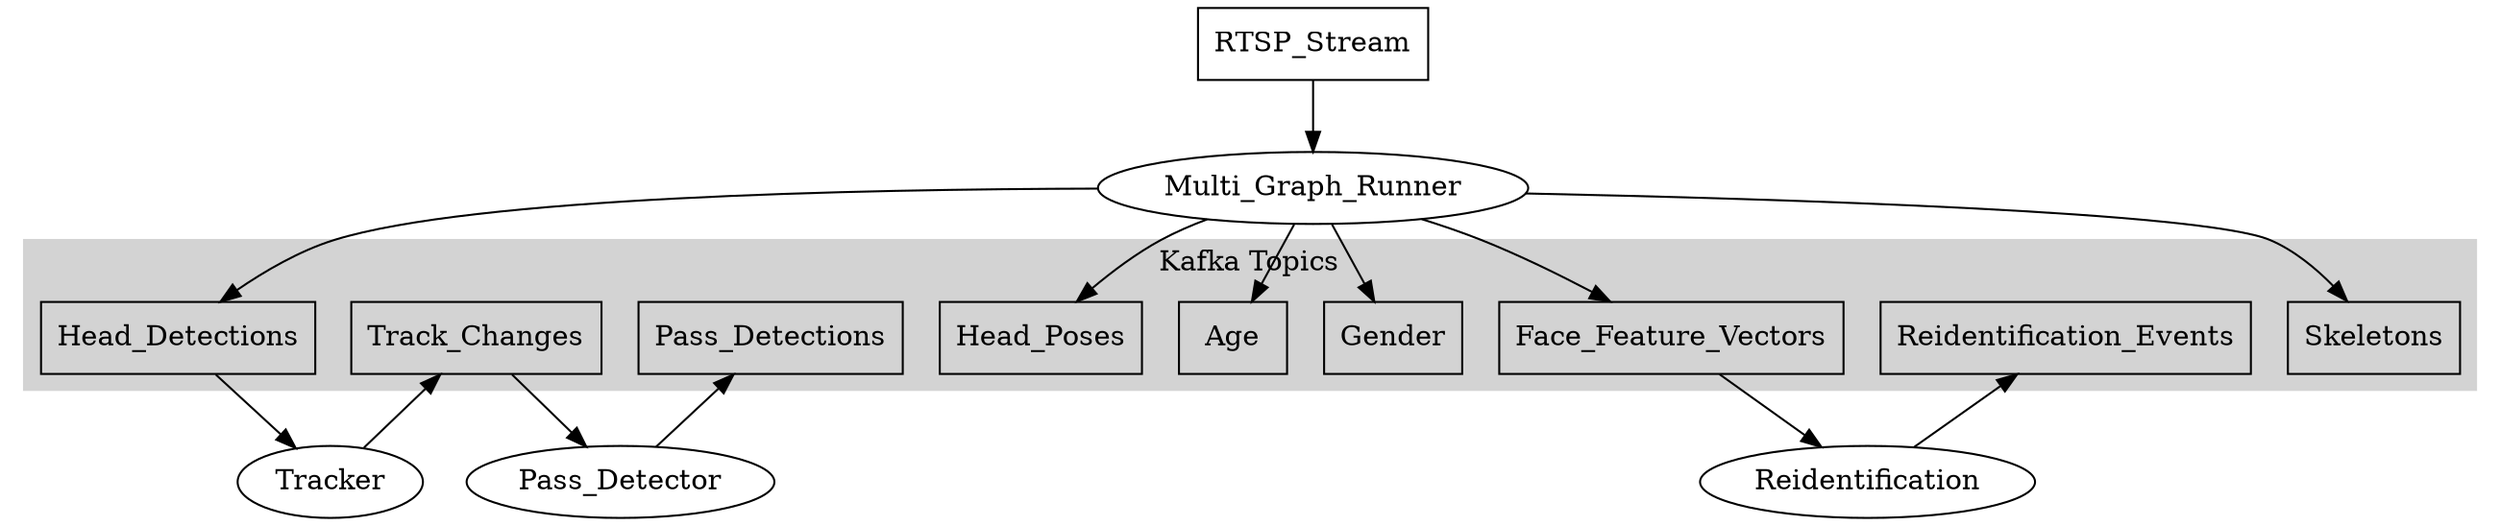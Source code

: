 digraph {
  // Data nodes
  subgraph cluster_0 {
    style=filled;
    color=lightgrey;
    label="Kafka Topics";
    Head_Detections [shape=box];
    Track_Changes [shape=box];
    Pass_Detections [shape=box];
    Head_Poses [shape=box];
    Age [shape=box];
    Gender [shape=box];
    Face_Feature_Vectors [shape=box];
    Reidentification_Events [shape=box];
    Skeletons [shape=box];
    {
        edge[style=invis]
        rank = same;
        Head_Detections -> Track_Changes -> Pass_Detections -> Head_Poses -> Age -> Gender -> Face_Feature_Vectors -> Reidentification_Events -> Skeletons
    }
  }
  RTSP_Stream [shape=box];

  // MGR
  RTSP_Stream -> Multi_Graph_Runner;
  Multi_Graph_Runner -> Head_Detections;
  Multi_Graph_Runner -> Head_Poses;
  Multi_Graph_Runner -> Age;
  Multi_Graph_Runner -> Gender;
  Multi_Graph_Runner -> Face_Feature_Vectors;
  Multi_Graph_Runner -> Skeletons;

  // Tracking
  Head_Detections -> Tracker -> Track_Changes;

  // Pass det
  Track_Changes -> Pass_Detector -> Pass_Detections;

  // Reidentification
  Face_Feature_Vectors -> Reidentification -> Reidentification_Events;
}

